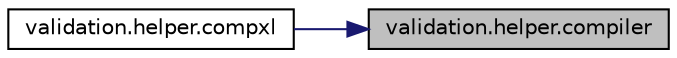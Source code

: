 digraph "validation.helper.compiler"
{
 // INTERACTIVE_SVG=YES
 // LATEX_PDF_SIZE
  edge [fontname="Helvetica",fontsize="10",labelfontname="Helvetica",labelfontsize="10"];
  node [fontname="Helvetica",fontsize="10",shape=record];
  rankdir="RL";
  Node1 [label="validation.helper.compiler",height=0.2,width=0.4,color="black", fillcolor="grey75", style="filled", fontcolor="black",tooltip=" "];
  Node1 -> Node2 [dir="back",color="midnightblue",fontsize="10",style="solid",fontname="Helvetica"];
  Node2 [label="validation.helper.compxl",height=0.2,width=0.4,color="black", fillcolor="white", style="filled",URL="$namespacevalidation_1_1helper.html#a1cb91b1b03cee9d56e53f56b8cc9b9e8",tooltip=" "];
}
